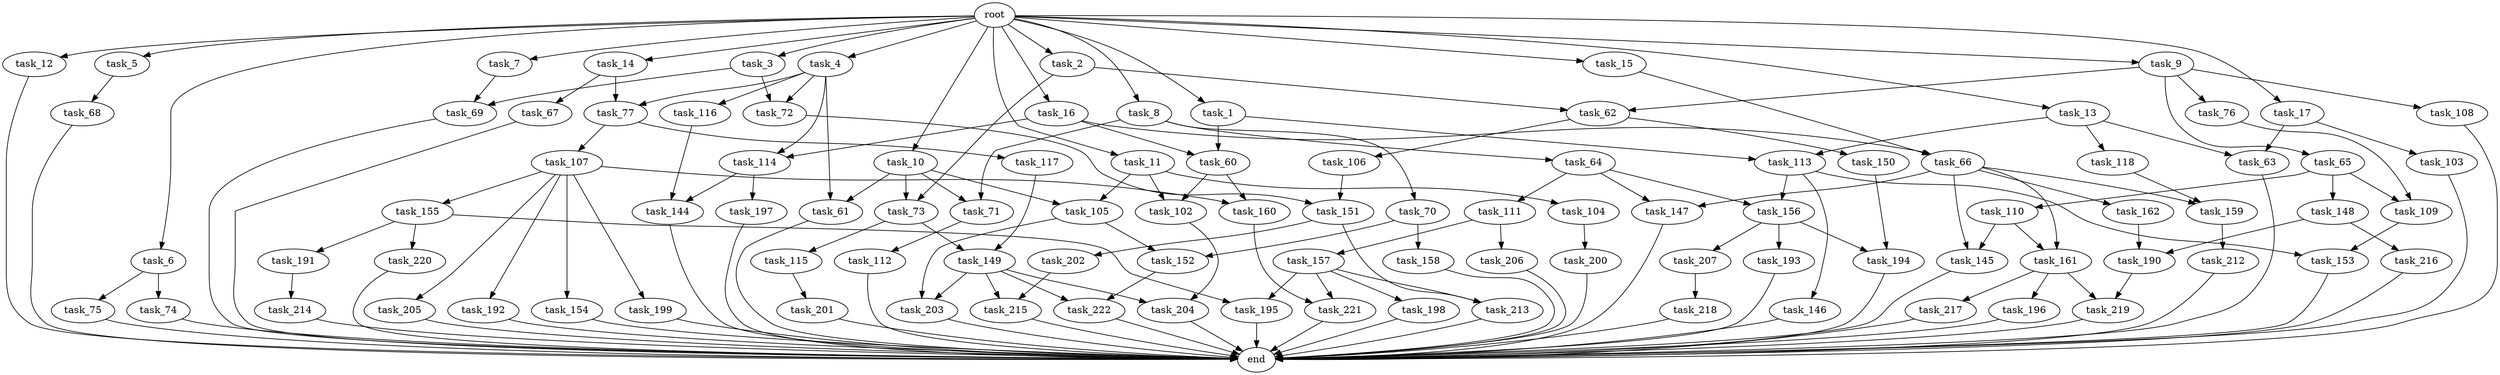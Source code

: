 digraph G {
  root [size="0.000000"];
  task_1 [size="10.240000"];
  task_2 [size="10.240000"];
  task_3 [size="10.240000"];
  task_4 [size="10.240000"];
  task_5 [size="10.240000"];
  task_6 [size="10.240000"];
  task_7 [size="10.240000"];
  task_8 [size="10.240000"];
  task_9 [size="10.240000"];
  task_10 [size="10.240000"];
  task_11 [size="10.240000"];
  task_12 [size="10.240000"];
  task_13 [size="10.240000"];
  task_14 [size="10.240000"];
  task_15 [size="10.240000"];
  task_16 [size="10.240000"];
  task_17 [size="10.240000"];
  task_60 [size="12799002542.080000"];
  task_61 [size="2491081031.680000"];
  task_62 [size="3521873182.720000"];
  task_63 [size="9706626088.960001"];
  task_64 [size="4209067950.080000"];
  task_65 [size="1374389534.720000"];
  task_66 [size="6356551598.080000"];
  task_67 [size="8589934592.000000"];
  task_68 [size="3092376453.120000"];
  task_69 [size="2491081031.680000"];
  task_70 [size="4209067950.080000"];
  task_71 [size="4552665333.760000"];
  task_72 [size="4294967296.000000"];
  task_73 [size="2491081031.680000"];
  task_74 [size="2147483648.000000"];
  task_75 [size="2147483648.000000"];
  task_76 [size="1374389534.720000"];
  task_77 [size="10737418240.000000"];
  task_102 [size="11166914969.600000"];
  task_103 [size="5497558138.880000"];
  task_104 [size="4209067950.080000"];
  task_105 [size="4552665333.760000"];
  task_106 [size="4209067950.080000"];
  task_107 [size="8589934592.000000"];
  task_108 [size="1374389534.720000"];
  task_109 [size="6184752906.240000"];
  task_110 [size="3092376453.120000"];
  task_111 [size="343597383.680000"];
  task_112 [size="6957847019.520000"];
  task_113 [size="12799002542.080000"];
  task_114 [size="6356551598.080000"];
  task_115 [size="773094113.280000"];
  task_116 [size="2147483648.000000"];
  task_117 [size="8589934592.000000"];
  task_118 [size="4209067950.080000"];
  task_144 [size="8589934592.000000"];
  task_145 [size="14087492730.880001"];
  task_146 [size="4209067950.080000"];
  task_147 [size="5841155522.560000"];
  task_148 [size="3092376453.120000"];
  task_149 [size="1546188226.560000"];
  task_150 [size="4209067950.080000"];
  task_151 [size="1717986918.400000"];
  task_152 [size="4552665333.760000"];
  task_153 [size="5583457484.800000"];
  task_154 [size="343597383.680000"];
  task_155 [size="343597383.680000"];
  task_156 [size="4552665333.760000"];
  task_157 [size="6957847019.520000"];
  task_158 [size="4209067950.080000"];
  task_159 [size="9706626088.960001"];
  task_160 [size="7301444403.200000"];
  task_161 [size="14087492730.880001"];
  task_162 [size="5497558138.880000"];
  task_190 [size="12799002542.080000"];
  task_191 [size="4209067950.080000"];
  task_192 [size="343597383.680000"];
  task_193 [size="343597383.680000"];
  task_194 [size="1717986918.400000"];
  task_195 [size="4552665333.760000"];
  task_196 [size="4209067950.080000"];
  task_197 [size="5497558138.880000"];
  task_198 [size="343597383.680000"];
  task_199 [size="343597383.680000"];
  task_200 [size="4209067950.080000"];
  task_201 [size="3092376453.120000"];
  task_202 [size="4209067950.080000"];
  task_203 [size="687194767.360000"];
  task_204 [size="5841155522.560000"];
  task_205 [size="343597383.680000"];
  task_206 [size="6957847019.520000"];
  task_207 [size="343597383.680000"];
  task_212 [size="5497558138.880000"];
  task_213 [size="4552665333.760000"];
  task_214 [size="1374389534.720000"];
  task_215 [size="5841155522.560000"];
  task_216 [size="4209067950.080000"];
  task_217 [size="4209067950.080000"];
  task_218 [size="343597383.680000"];
  task_219 [size="4982162063.360000"];
  task_220 [size="4209067950.080000"];
  task_221 [size="8933531975.680000"];
  task_222 [size="7301444403.200000"];
  end [size="0.000000"];

  root -> task_1 [size="1.000000"];
  root -> task_2 [size="1.000000"];
  root -> task_3 [size="1.000000"];
  root -> task_4 [size="1.000000"];
  root -> task_5 [size="1.000000"];
  root -> task_6 [size="1.000000"];
  root -> task_7 [size="1.000000"];
  root -> task_8 [size="1.000000"];
  root -> task_9 [size="1.000000"];
  root -> task_10 [size="1.000000"];
  root -> task_11 [size="1.000000"];
  root -> task_12 [size="1.000000"];
  root -> task_13 [size="1.000000"];
  root -> task_14 [size="1.000000"];
  root -> task_15 [size="1.000000"];
  root -> task_16 [size="1.000000"];
  root -> task_17 [size="1.000000"];
  task_1 -> task_60 [size="838860800.000000"];
  task_1 -> task_113 [size="838860800.000000"];
  task_2 -> task_62 [size="209715200.000000"];
  task_2 -> task_73 [size="209715200.000000"];
  task_3 -> task_69 [size="209715200.000000"];
  task_3 -> task_72 [size="209715200.000000"];
  task_4 -> task_61 [size="209715200.000000"];
  task_4 -> task_72 [size="209715200.000000"];
  task_4 -> task_77 [size="209715200.000000"];
  task_4 -> task_114 [size="209715200.000000"];
  task_4 -> task_116 [size="209715200.000000"];
  task_5 -> task_68 [size="301989888.000000"];
  task_6 -> task_74 [size="209715200.000000"];
  task_6 -> task_75 [size="209715200.000000"];
  task_7 -> task_69 [size="33554432.000000"];
  task_8 -> task_64 [size="411041792.000000"];
  task_8 -> task_70 [size="411041792.000000"];
  task_8 -> task_71 [size="411041792.000000"];
  task_9 -> task_62 [size="134217728.000000"];
  task_9 -> task_65 [size="134217728.000000"];
  task_9 -> task_76 [size="134217728.000000"];
  task_9 -> task_108 [size="134217728.000000"];
  task_10 -> task_61 [size="33554432.000000"];
  task_10 -> task_71 [size="33554432.000000"];
  task_10 -> task_73 [size="33554432.000000"];
  task_10 -> task_105 [size="33554432.000000"];
  task_11 -> task_102 [size="411041792.000000"];
  task_11 -> task_104 [size="411041792.000000"];
  task_11 -> task_105 [size="411041792.000000"];
  task_12 -> end [size="1.000000"];
  task_13 -> task_63 [size="411041792.000000"];
  task_13 -> task_113 [size="411041792.000000"];
  task_13 -> task_118 [size="411041792.000000"];
  task_14 -> task_67 [size="838860800.000000"];
  task_14 -> task_77 [size="838860800.000000"];
  task_15 -> task_66 [size="209715200.000000"];
  task_16 -> task_60 [size="411041792.000000"];
  task_16 -> task_66 [size="411041792.000000"];
  task_16 -> task_114 [size="411041792.000000"];
  task_17 -> task_63 [size="536870912.000000"];
  task_17 -> task_103 [size="536870912.000000"];
  task_60 -> task_102 [size="679477248.000000"];
  task_60 -> task_160 [size="679477248.000000"];
  task_61 -> end [size="1.000000"];
  task_62 -> task_106 [size="411041792.000000"];
  task_62 -> task_150 [size="411041792.000000"];
  task_63 -> end [size="1.000000"];
  task_64 -> task_111 [size="33554432.000000"];
  task_64 -> task_147 [size="33554432.000000"];
  task_64 -> task_156 [size="33554432.000000"];
  task_65 -> task_109 [size="301989888.000000"];
  task_65 -> task_110 [size="301989888.000000"];
  task_65 -> task_148 [size="301989888.000000"];
  task_66 -> task_145 [size="536870912.000000"];
  task_66 -> task_147 [size="536870912.000000"];
  task_66 -> task_159 [size="536870912.000000"];
  task_66 -> task_161 [size="536870912.000000"];
  task_66 -> task_162 [size="536870912.000000"];
  task_67 -> end [size="1.000000"];
  task_68 -> end [size="1.000000"];
  task_69 -> end [size="1.000000"];
  task_70 -> task_152 [size="411041792.000000"];
  task_70 -> task_158 [size="411041792.000000"];
  task_71 -> task_112 [size="679477248.000000"];
  task_72 -> task_151 [size="33554432.000000"];
  task_73 -> task_115 [size="75497472.000000"];
  task_73 -> task_149 [size="75497472.000000"];
  task_74 -> end [size="1.000000"];
  task_75 -> end [size="1.000000"];
  task_76 -> task_109 [size="301989888.000000"];
  task_77 -> task_107 [size="838860800.000000"];
  task_77 -> task_117 [size="838860800.000000"];
  task_102 -> task_204 [size="536870912.000000"];
  task_103 -> end [size="1.000000"];
  task_104 -> task_200 [size="411041792.000000"];
  task_105 -> task_152 [size="33554432.000000"];
  task_105 -> task_203 [size="33554432.000000"];
  task_106 -> task_151 [size="134217728.000000"];
  task_107 -> task_154 [size="33554432.000000"];
  task_107 -> task_155 [size="33554432.000000"];
  task_107 -> task_160 [size="33554432.000000"];
  task_107 -> task_192 [size="33554432.000000"];
  task_107 -> task_199 [size="33554432.000000"];
  task_107 -> task_205 [size="33554432.000000"];
  task_108 -> end [size="1.000000"];
  task_109 -> task_153 [size="134217728.000000"];
  task_110 -> task_145 [size="838860800.000000"];
  task_110 -> task_161 [size="838860800.000000"];
  task_111 -> task_157 [size="679477248.000000"];
  task_111 -> task_206 [size="679477248.000000"];
  task_112 -> end [size="1.000000"];
  task_113 -> task_146 [size="411041792.000000"];
  task_113 -> task_153 [size="411041792.000000"];
  task_113 -> task_156 [size="411041792.000000"];
  task_114 -> task_144 [size="536870912.000000"];
  task_114 -> task_197 [size="536870912.000000"];
  task_115 -> task_201 [size="301989888.000000"];
  task_116 -> task_144 [size="301989888.000000"];
  task_117 -> task_149 [size="75497472.000000"];
  task_118 -> task_159 [size="411041792.000000"];
  task_144 -> end [size="1.000000"];
  task_145 -> end [size="1.000000"];
  task_146 -> end [size="1.000000"];
  task_147 -> end [size="1.000000"];
  task_148 -> task_190 [size="411041792.000000"];
  task_148 -> task_216 [size="411041792.000000"];
  task_149 -> task_203 [size="33554432.000000"];
  task_149 -> task_204 [size="33554432.000000"];
  task_149 -> task_215 [size="33554432.000000"];
  task_149 -> task_222 [size="33554432.000000"];
  task_150 -> task_194 [size="134217728.000000"];
  task_151 -> task_202 [size="411041792.000000"];
  task_151 -> task_213 [size="411041792.000000"];
  task_152 -> task_222 [size="679477248.000000"];
  task_153 -> end [size="1.000000"];
  task_154 -> end [size="1.000000"];
  task_155 -> task_191 [size="411041792.000000"];
  task_155 -> task_195 [size="411041792.000000"];
  task_155 -> task_220 [size="411041792.000000"];
  task_156 -> task_193 [size="33554432.000000"];
  task_156 -> task_194 [size="33554432.000000"];
  task_156 -> task_207 [size="33554432.000000"];
  task_157 -> task_195 [size="33554432.000000"];
  task_157 -> task_198 [size="33554432.000000"];
  task_157 -> task_213 [size="33554432.000000"];
  task_157 -> task_221 [size="33554432.000000"];
  task_158 -> end [size="1.000000"];
  task_159 -> task_212 [size="536870912.000000"];
  task_160 -> task_221 [size="838860800.000000"];
  task_161 -> task_196 [size="411041792.000000"];
  task_161 -> task_217 [size="411041792.000000"];
  task_161 -> task_219 [size="411041792.000000"];
  task_162 -> task_190 [size="838860800.000000"];
  task_190 -> task_219 [size="75497472.000000"];
  task_191 -> task_214 [size="134217728.000000"];
  task_192 -> end [size="1.000000"];
  task_193 -> end [size="1.000000"];
  task_194 -> end [size="1.000000"];
  task_195 -> end [size="1.000000"];
  task_196 -> end [size="1.000000"];
  task_197 -> end [size="1.000000"];
  task_198 -> end [size="1.000000"];
  task_199 -> end [size="1.000000"];
  task_200 -> end [size="1.000000"];
  task_201 -> end [size="1.000000"];
  task_202 -> task_215 [size="536870912.000000"];
  task_203 -> end [size="1.000000"];
  task_204 -> end [size="1.000000"];
  task_205 -> end [size="1.000000"];
  task_206 -> end [size="1.000000"];
  task_207 -> task_218 [size="33554432.000000"];
  task_212 -> end [size="1.000000"];
  task_213 -> end [size="1.000000"];
  task_214 -> end [size="1.000000"];
  task_215 -> end [size="1.000000"];
  task_216 -> end [size="1.000000"];
  task_217 -> end [size="1.000000"];
  task_218 -> end [size="1.000000"];
  task_219 -> end [size="1.000000"];
  task_220 -> end [size="1.000000"];
  task_221 -> end [size="1.000000"];
  task_222 -> end [size="1.000000"];
}
